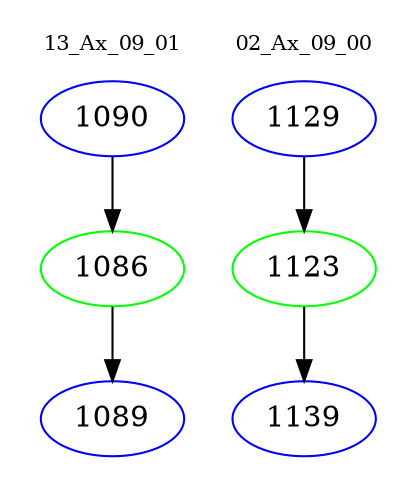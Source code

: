 digraph{
subgraph cluster_0 {
color = white
label = "13_Ax_09_01";
fontsize=10;
T0_1090 [label="1090", color="blue"]
T0_1090 -> T0_1086 [color="black"]
T0_1086 [label="1086", color="green"]
T0_1086 -> T0_1089 [color="black"]
T0_1089 [label="1089", color="blue"]
}
subgraph cluster_1 {
color = white
label = "02_Ax_09_00";
fontsize=10;
T1_1129 [label="1129", color="blue"]
T1_1129 -> T1_1123 [color="black"]
T1_1123 [label="1123", color="green"]
T1_1123 -> T1_1139 [color="black"]
T1_1139 [label="1139", color="blue"]
}
}
